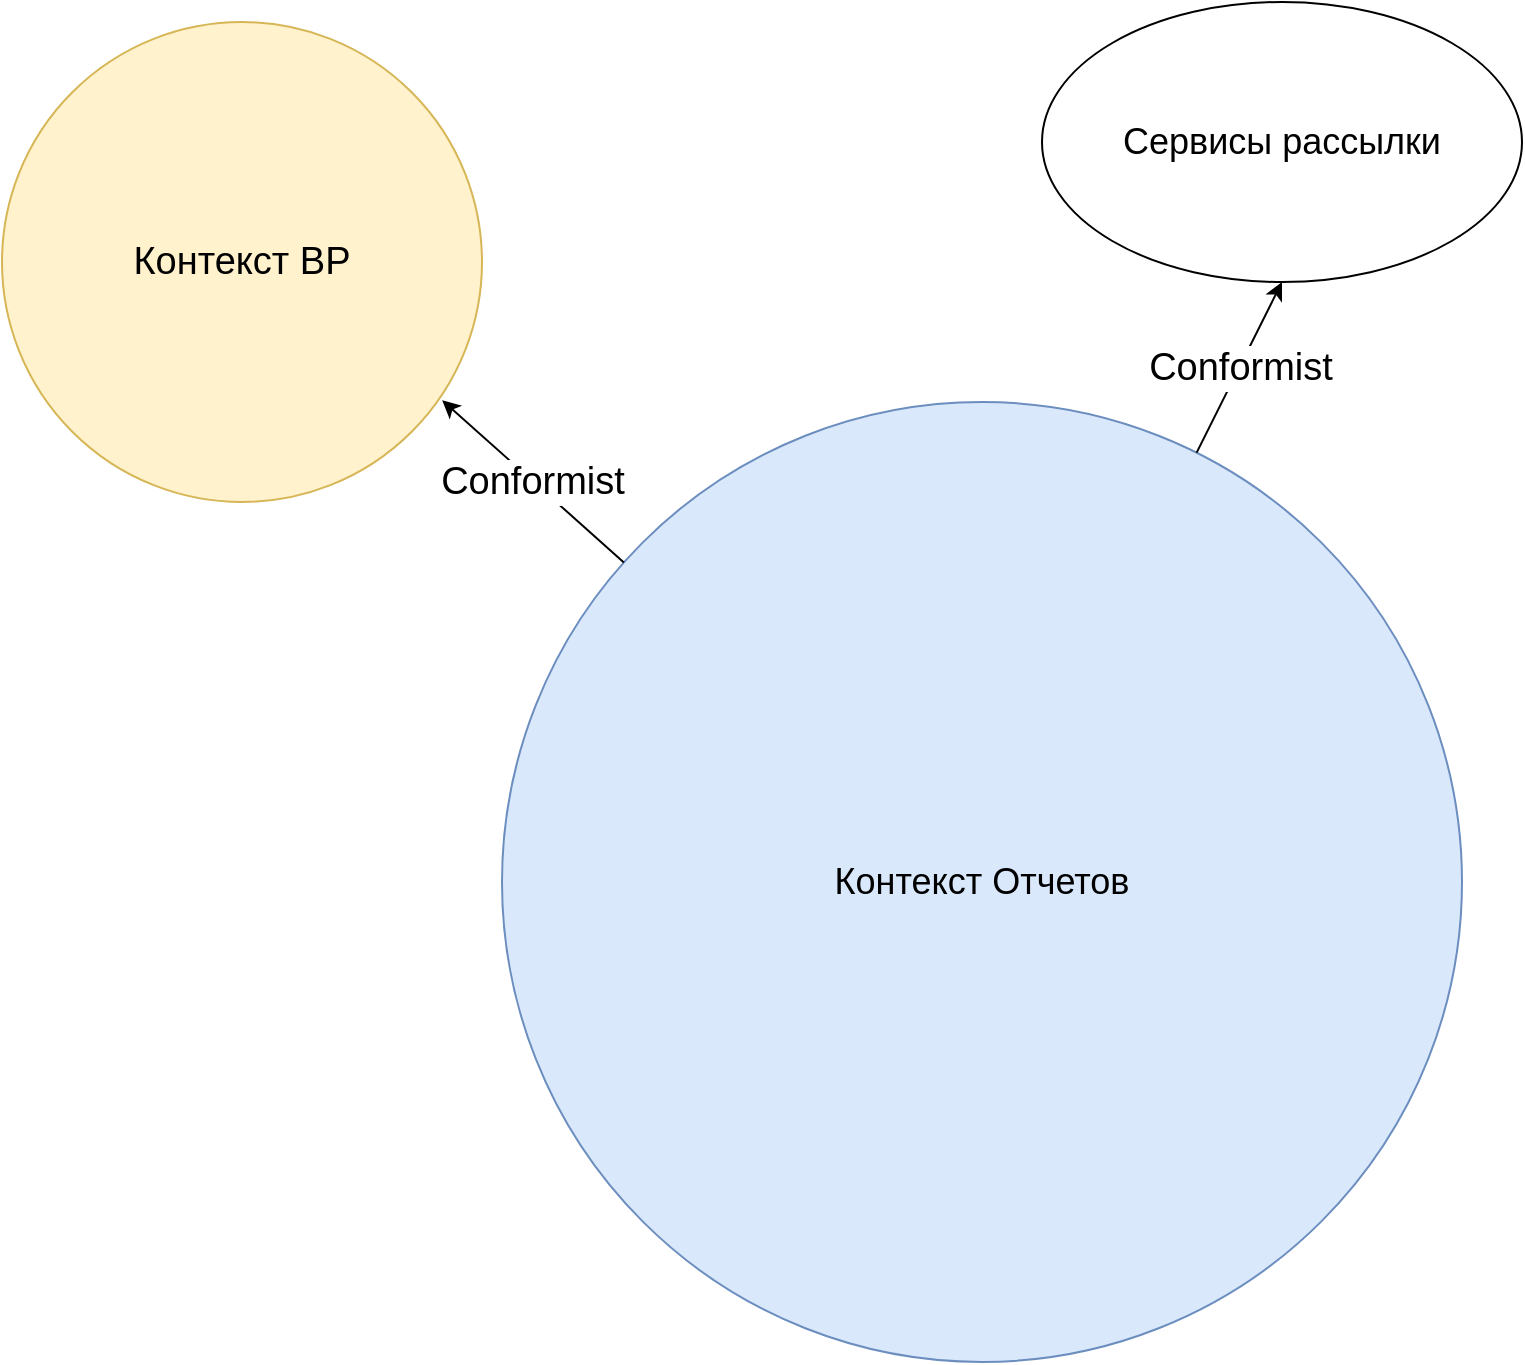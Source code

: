 <mxfile version="20.2.2" type="device"><diagram id="R2lEEEUBdFMjLlhIrx00" name="Page-1"><mxGraphModel dx="1273" dy="1130" grid="1" gridSize="10" guides="1" tooltips="1" connect="1" arrows="1" fold="1" page="1" pageScale="1" pageWidth="827" pageHeight="1169" math="0" shadow="0" extFonts="Permanent Marker^https://fonts.googleapis.com/css?family=Permanent+Marker"><root><mxCell id="0"/><mxCell id="1" parent="0"/><mxCell id="NlLoRMABz9EKgZBhFtoO-1" value="Контекст Отчетов" style="ellipse;whiteSpace=wrap;html=1;aspect=fixed;fillColor=#dae8fc;strokeColor=#6c8ebf;fontSize=18;" vertex="1" parent="1"><mxGeometry x="260" y="240" width="480" height="480" as="geometry"/></mxCell><mxCell id="NlLoRMABz9EKgZBhFtoO-3" value="Контекст ВР" style="ellipse;whiteSpace=wrap;html=1;aspect=fixed;fillColor=#fff2cc;strokeColor=#d6b656;fontSize=19;" vertex="1" parent="1"><mxGeometry x="10" y="50" width="240" height="240" as="geometry"/></mxCell><mxCell id="NlLoRMABz9EKgZBhFtoO-5" value="Сервисы рассылки" style="ellipse;whiteSpace=wrap;html=1;fontSize=18;rotation=0;" vertex="1" parent="1"><mxGeometry x="530" y="40" width="240" height="140" as="geometry"/></mxCell><mxCell id="NlLoRMABz9EKgZBhFtoO-8" value="Conformist" style="endArrow=classic;html=1;rounded=0;fontSize=19;entryX=0.917;entryY=0.788;entryDx=0;entryDy=0;entryPerimeter=0;" edge="1" parent="1" source="NlLoRMABz9EKgZBhFtoO-1" target="NlLoRMABz9EKgZBhFtoO-3"><mxGeometry width="50" height="50" relative="1" as="geometry"><mxPoint x="280" y="170" as="sourcePoint"/><mxPoint x="230" y="220" as="targetPoint"/></mxGeometry></mxCell><mxCell id="NlLoRMABz9EKgZBhFtoO-10" value="Conformist" style="endArrow=classic;html=1;rounded=0;fontSize=19;entryX=0.5;entryY=1;entryDx=0;entryDy=0;" edge="1" parent="1" source="NlLoRMABz9EKgZBhFtoO-1" target="NlLoRMABz9EKgZBhFtoO-5"><mxGeometry width="50" height="50" relative="1" as="geometry"><mxPoint x="620" y="500" as="sourcePoint"/><mxPoint x="670" y="450" as="targetPoint"/></mxGeometry></mxCell></root></mxGraphModel></diagram></mxfile>